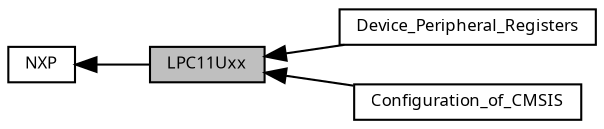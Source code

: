 digraph "LPC11Uxx"
{
  edge [fontname="Sans",fontsize="8",labelfontname="Sans",labelfontsize="8"];
  node [fontname="Sans",fontsize="8",shape=record];
  rankdir=LR;
  Node3 [label="Device_Peripheral_Registers",height=0.2,width=0.4,color="black", fillcolor="white", style="filled",URL="$group___device___peripheral___registers.html"];
  Node1 [label="NXP",height=0.2,width=0.4,color="black", fillcolor="white", style="filled",URL="$group___n_x_p.html"];
  Node0 [label="LPC11Uxx",height=0.2,width=0.4,color="black", fillcolor="grey75", style="filled", fontcolor="black"];
  Node2 [label="Configuration_of_CMSIS",height=0.2,width=0.4,color="black", fillcolor="white", style="filled",URL="$group___configuration__of___c_m_s_i_s.html"];
  Node1->Node0 [shape=plaintext, dir="back", style="solid"];
  Node0->Node2 [shape=plaintext, dir="back", style="solid"];
  Node0->Node3 [shape=plaintext, dir="back", style="solid"];
}
